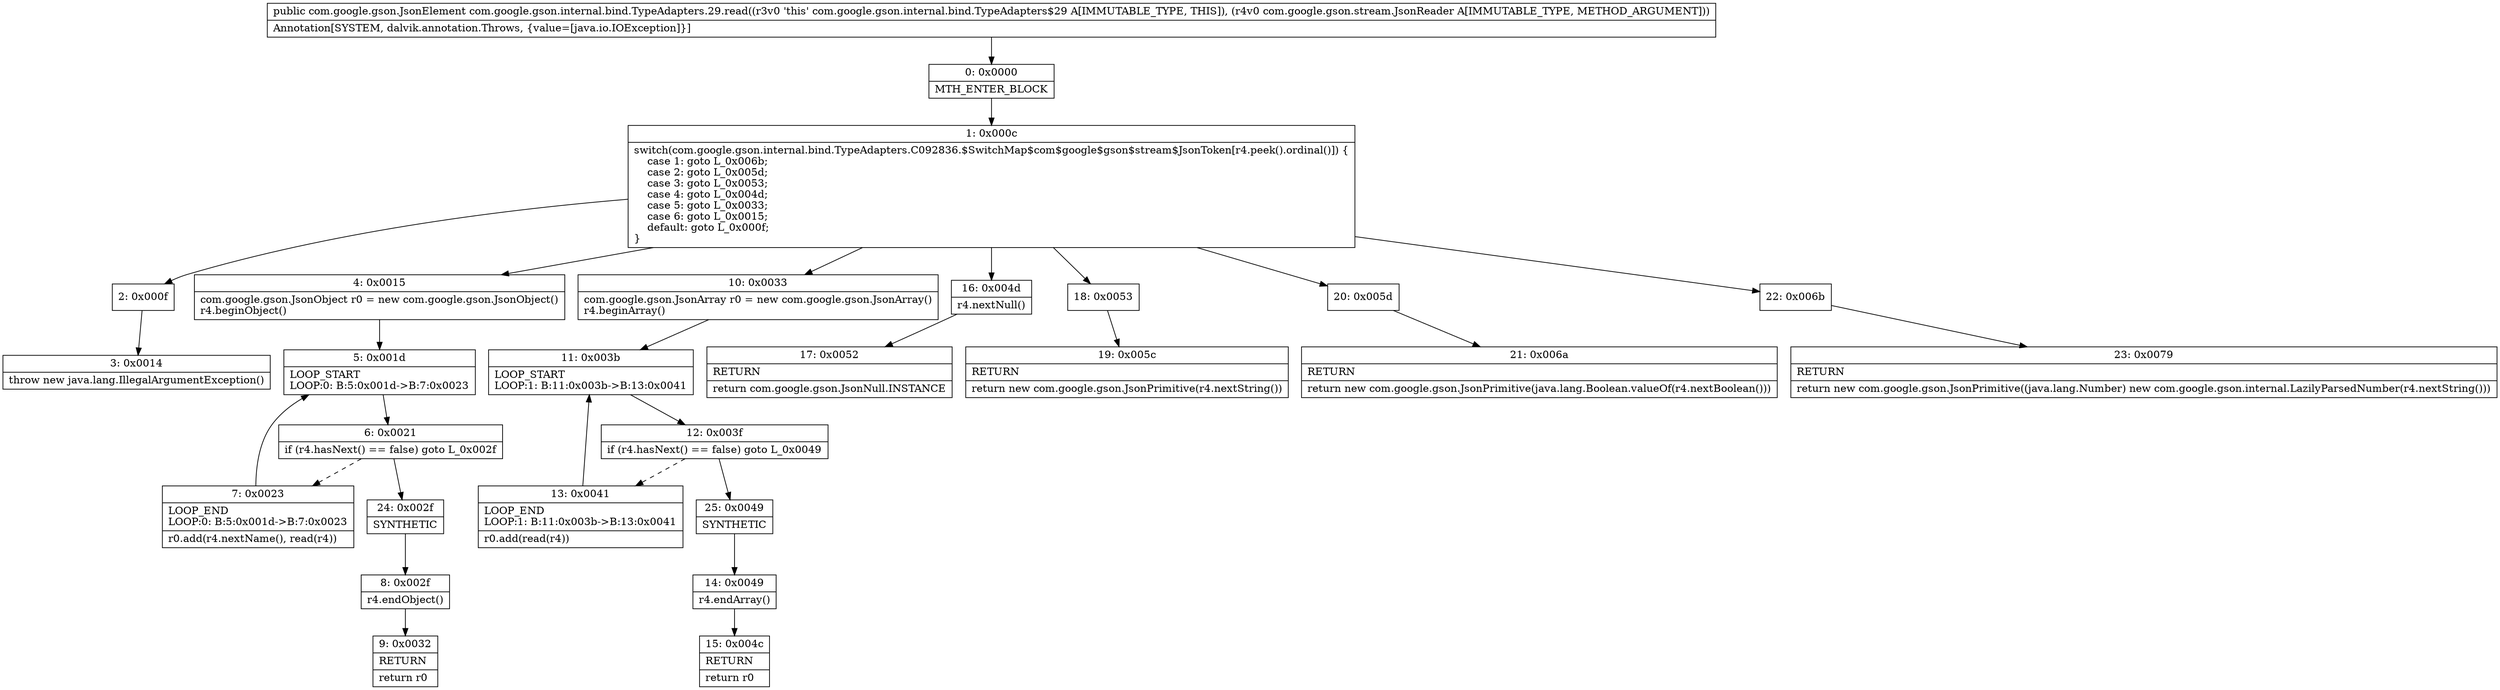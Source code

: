 digraph "CFG forcom.google.gson.internal.bind.TypeAdapters.29.read(Lcom\/google\/gson\/stream\/JsonReader;)Lcom\/google\/gson\/JsonElement;" {
Node_0 [shape=record,label="{0\:\ 0x0000|MTH_ENTER_BLOCK\l}"];
Node_1 [shape=record,label="{1\:\ 0x000c|switch(com.google.gson.internal.bind.TypeAdapters.C092836.$SwitchMap$com$google$gson$stream$JsonToken[r4.peek().ordinal()]) \{\l    case 1: goto L_0x006b;\l    case 2: goto L_0x005d;\l    case 3: goto L_0x0053;\l    case 4: goto L_0x004d;\l    case 5: goto L_0x0033;\l    case 6: goto L_0x0015;\l    default: goto L_0x000f;\l\}\l}"];
Node_2 [shape=record,label="{2\:\ 0x000f}"];
Node_3 [shape=record,label="{3\:\ 0x0014|throw new java.lang.IllegalArgumentException()\l}"];
Node_4 [shape=record,label="{4\:\ 0x0015|com.google.gson.JsonObject r0 = new com.google.gson.JsonObject()\lr4.beginObject()\l}"];
Node_5 [shape=record,label="{5\:\ 0x001d|LOOP_START\lLOOP:0: B:5:0x001d\-\>B:7:0x0023\l}"];
Node_6 [shape=record,label="{6\:\ 0x0021|if (r4.hasNext() == false) goto L_0x002f\l}"];
Node_7 [shape=record,label="{7\:\ 0x0023|LOOP_END\lLOOP:0: B:5:0x001d\-\>B:7:0x0023\l|r0.add(r4.nextName(), read(r4))\l}"];
Node_8 [shape=record,label="{8\:\ 0x002f|r4.endObject()\l}"];
Node_9 [shape=record,label="{9\:\ 0x0032|RETURN\l|return r0\l}"];
Node_10 [shape=record,label="{10\:\ 0x0033|com.google.gson.JsonArray r0 = new com.google.gson.JsonArray()\lr4.beginArray()\l}"];
Node_11 [shape=record,label="{11\:\ 0x003b|LOOP_START\lLOOP:1: B:11:0x003b\-\>B:13:0x0041\l}"];
Node_12 [shape=record,label="{12\:\ 0x003f|if (r4.hasNext() == false) goto L_0x0049\l}"];
Node_13 [shape=record,label="{13\:\ 0x0041|LOOP_END\lLOOP:1: B:11:0x003b\-\>B:13:0x0041\l|r0.add(read(r4))\l}"];
Node_14 [shape=record,label="{14\:\ 0x0049|r4.endArray()\l}"];
Node_15 [shape=record,label="{15\:\ 0x004c|RETURN\l|return r0\l}"];
Node_16 [shape=record,label="{16\:\ 0x004d|r4.nextNull()\l}"];
Node_17 [shape=record,label="{17\:\ 0x0052|RETURN\l|return com.google.gson.JsonNull.INSTANCE\l}"];
Node_18 [shape=record,label="{18\:\ 0x0053}"];
Node_19 [shape=record,label="{19\:\ 0x005c|RETURN\l|return new com.google.gson.JsonPrimitive(r4.nextString())\l}"];
Node_20 [shape=record,label="{20\:\ 0x005d}"];
Node_21 [shape=record,label="{21\:\ 0x006a|RETURN\l|return new com.google.gson.JsonPrimitive(java.lang.Boolean.valueOf(r4.nextBoolean()))\l}"];
Node_22 [shape=record,label="{22\:\ 0x006b}"];
Node_23 [shape=record,label="{23\:\ 0x0079|RETURN\l|return new com.google.gson.JsonPrimitive((java.lang.Number) new com.google.gson.internal.LazilyParsedNumber(r4.nextString()))\l}"];
Node_24 [shape=record,label="{24\:\ 0x002f|SYNTHETIC\l}"];
Node_25 [shape=record,label="{25\:\ 0x0049|SYNTHETIC\l}"];
MethodNode[shape=record,label="{public com.google.gson.JsonElement com.google.gson.internal.bind.TypeAdapters.29.read((r3v0 'this' com.google.gson.internal.bind.TypeAdapters$29 A[IMMUTABLE_TYPE, THIS]), (r4v0 com.google.gson.stream.JsonReader A[IMMUTABLE_TYPE, METHOD_ARGUMENT]))  | Annotation[SYSTEM, dalvik.annotation.Throws, \{value=[java.io.IOException]\}]\l}"];
MethodNode -> Node_0;
Node_0 -> Node_1;
Node_1 -> Node_2;
Node_1 -> Node_4;
Node_1 -> Node_10;
Node_1 -> Node_16;
Node_1 -> Node_18;
Node_1 -> Node_20;
Node_1 -> Node_22;
Node_2 -> Node_3;
Node_4 -> Node_5;
Node_5 -> Node_6;
Node_6 -> Node_7[style=dashed];
Node_6 -> Node_24;
Node_7 -> Node_5;
Node_8 -> Node_9;
Node_10 -> Node_11;
Node_11 -> Node_12;
Node_12 -> Node_13[style=dashed];
Node_12 -> Node_25;
Node_13 -> Node_11;
Node_14 -> Node_15;
Node_16 -> Node_17;
Node_18 -> Node_19;
Node_20 -> Node_21;
Node_22 -> Node_23;
Node_24 -> Node_8;
Node_25 -> Node_14;
}

